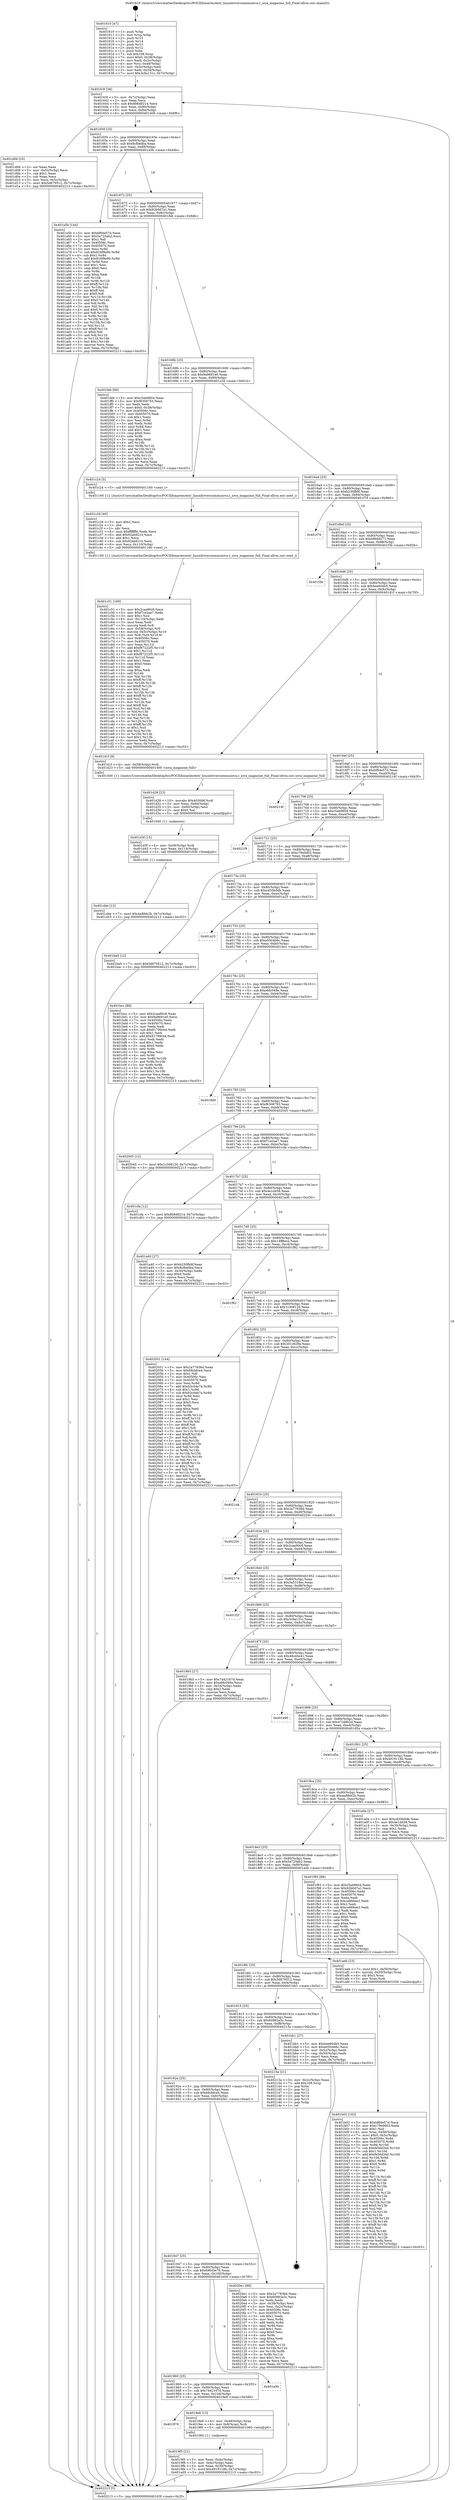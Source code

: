 digraph "0x401610" {
  label = "0x401610 (/mnt/c/Users/mathe/Desktop/tcc/POCII/binaries/extr_linuxdriversiommuiova.c_iova_magazine_full_Final-ollvm.out::main(0))"
  labelloc = "t"
  node[shape=record]

  Entry [label="",width=0.3,height=0.3,shape=circle,fillcolor=black,style=filled]
  "0x40163f" [label="{
     0x40163f [26]\l
     | [instrs]\l
     &nbsp;&nbsp;0x40163f \<+3\>: mov -0x7c(%rbp),%eax\l
     &nbsp;&nbsp;0x401642 \<+2\>: mov %eax,%ecx\l
     &nbsp;&nbsp;0x401644 \<+6\>: sub $0x8b6d8214,%ecx\l
     &nbsp;&nbsp;0x40164a \<+3\>: mov %eax,-0x80(%rbp)\l
     &nbsp;&nbsp;0x40164d \<+6\>: mov %ecx,-0x84(%rbp)\l
     &nbsp;&nbsp;0x401653 \<+6\>: je 0000000000401d06 \<main+0x6f6\>\l
  }"]
  "0x401d06" [label="{
     0x401d06 [25]\l
     | [instrs]\l
     &nbsp;&nbsp;0x401d06 \<+2\>: xor %eax,%eax\l
     &nbsp;&nbsp;0x401d08 \<+3\>: mov -0x5c(%rbp),%ecx\l
     &nbsp;&nbsp;0x401d0b \<+3\>: sub $0x1,%eax\l
     &nbsp;&nbsp;0x401d0e \<+2\>: sub %eax,%ecx\l
     &nbsp;&nbsp;0x401d10 \<+3\>: mov %ecx,-0x5c(%rbp)\l
     &nbsp;&nbsp;0x401d13 \<+7\>: movl $0x5d679512,-0x7c(%rbp)\l
     &nbsp;&nbsp;0x401d1a \<+5\>: jmp 0000000000402213 \<main+0xc03\>\l
  }"]
  "0x401659" [label="{
     0x401659 [25]\l
     | [instrs]\l
     &nbsp;&nbsp;0x401659 \<+5\>: jmp 000000000040165e \<main+0x4e\>\l
     &nbsp;&nbsp;0x40165e \<+3\>: mov -0x80(%rbp),%eax\l
     &nbsp;&nbsp;0x401661 \<+5\>: sub $0x8cfbedba,%eax\l
     &nbsp;&nbsp;0x401666 \<+6\>: mov %eax,-0x88(%rbp)\l
     &nbsp;&nbsp;0x40166c \<+6\>: je 0000000000401a5b \<main+0x44b\>\l
  }"]
  Exit [label="",width=0.3,height=0.3,shape=circle,fillcolor=black,style=filled,peripheries=2]
  "0x401a5b" [label="{
     0x401a5b [144]\l
     | [instrs]\l
     &nbsp;&nbsp;0x401a5b \<+5\>: mov $0xbf84e57d,%eax\l
     &nbsp;&nbsp;0x401a60 \<+5\>: mov $0x5a725ab2,%ecx\l
     &nbsp;&nbsp;0x401a65 \<+2\>: mov $0x1,%dl\l
     &nbsp;&nbsp;0x401a67 \<+7\>: mov 0x40506c,%esi\l
     &nbsp;&nbsp;0x401a6e \<+7\>: mov 0x405070,%edi\l
     &nbsp;&nbsp;0x401a75 \<+3\>: mov %esi,%r8d\l
     &nbsp;&nbsp;0x401a78 \<+7\>: sub $0x816f9e90,%r8d\l
     &nbsp;&nbsp;0x401a7f \<+4\>: sub $0x1,%r8d\l
     &nbsp;&nbsp;0x401a83 \<+7\>: add $0x816f9e90,%r8d\l
     &nbsp;&nbsp;0x401a8a \<+4\>: imul %r8d,%esi\l
     &nbsp;&nbsp;0x401a8e \<+3\>: and $0x1,%esi\l
     &nbsp;&nbsp;0x401a91 \<+3\>: cmp $0x0,%esi\l
     &nbsp;&nbsp;0x401a94 \<+4\>: sete %r9b\l
     &nbsp;&nbsp;0x401a98 \<+3\>: cmp $0xa,%edi\l
     &nbsp;&nbsp;0x401a9b \<+4\>: setl %r10b\l
     &nbsp;&nbsp;0x401a9f \<+3\>: mov %r9b,%r11b\l
     &nbsp;&nbsp;0x401aa2 \<+4\>: xor $0xff,%r11b\l
     &nbsp;&nbsp;0x401aa6 \<+3\>: mov %r10b,%bl\l
     &nbsp;&nbsp;0x401aa9 \<+3\>: xor $0xff,%bl\l
     &nbsp;&nbsp;0x401aac \<+3\>: xor $0x0,%dl\l
     &nbsp;&nbsp;0x401aaf \<+3\>: mov %r11b,%r14b\l
     &nbsp;&nbsp;0x401ab2 \<+4\>: and $0x0,%r14b\l
     &nbsp;&nbsp;0x401ab6 \<+3\>: and %dl,%r9b\l
     &nbsp;&nbsp;0x401ab9 \<+3\>: mov %bl,%r15b\l
     &nbsp;&nbsp;0x401abc \<+4\>: and $0x0,%r15b\l
     &nbsp;&nbsp;0x401ac0 \<+3\>: and %dl,%r10b\l
     &nbsp;&nbsp;0x401ac3 \<+3\>: or %r9b,%r14b\l
     &nbsp;&nbsp;0x401ac6 \<+3\>: or %r10b,%r15b\l
     &nbsp;&nbsp;0x401ac9 \<+3\>: xor %r15b,%r14b\l
     &nbsp;&nbsp;0x401acc \<+3\>: or %bl,%r11b\l
     &nbsp;&nbsp;0x401acf \<+4\>: xor $0xff,%r11b\l
     &nbsp;&nbsp;0x401ad3 \<+3\>: or $0x0,%dl\l
     &nbsp;&nbsp;0x401ad6 \<+3\>: and %dl,%r11b\l
     &nbsp;&nbsp;0x401ad9 \<+3\>: or %r11b,%r14b\l
     &nbsp;&nbsp;0x401adc \<+4\>: test $0x1,%r14b\l
     &nbsp;&nbsp;0x401ae0 \<+3\>: cmovne %ecx,%eax\l
     &nbsp;&nbsp;0x401ae3 \<+3\>: mov %eax,-0x7c(%rbp)\l
     &nbsp;&nbsp;0x401ae6 \<+5\>: jmp 0000000000402213 \<main+0xc03\>\l
  }"]
  "0x401672" [label="{
     0x401672 [25]\l
     | [instrs]\l
     &nbsp;&nbsp;0x401672 \<+5\>: jmp 0000000000401677 \<main+0x67\>\l
     &nbsp;&nbsp;0x401677 \<+3\>: mov -0x80(%rbp),%eax\l
     &nbsp;&nbsp;0x40167a \<+5\>: sub $0x92b0d7a1,%eax\l
     &nbsp;&nbsp;0x40167f \<+6\>: mov %eax,-0x8c(%rbp)\l
     &nbsp;&nbsp;0x401685 \<+6\>: je 0000000000401feb \<main+0x9db\>\l
  }"]
  "0x401d4e" [label="{
     0x401d4e [12]\l
     | [instrs]\l
     &nbsp;&nbsp;0x401d4e \<+7\>: movl $0x4a8feb2b,-0x7c(%rbp)\l
     &nbsp;&nbsp;0x401d55 \<+5\>: jmp 0000000000402213 \<main+0xc03\>\l
  }"]
  "0x401feb" [label="{
     0x401feb [90]\l
     | [instrs]\l
     &nbsp;&nbsp;0x401feb \<+5\>: mov $0xc5ab9604,%eax\l
     &nbsp;&nbsp;0x401ff0 \<+5\>: mov $0xf6306755,%ecx\l
     &nbsp;&nbsp;0x401ff5 \<+2\>: xor %edx,%edx\l
     &nbsp;&nbsp;0x401ff7 \<+7\>: movl $0x0,-0x38(%rbp)\l
     &nbsp;&nbsp;0x401ffe \<+7\>: mov 0x40506c,%esi\l
     &nbsp;&nbsp;0x402005 \<+7\>: mov 0x405070,%edi\l
     &nbsp;&nbsp;0x40200c \<+3\>: sub $0x1,%edx\l
     &nbsp;&nbsp;0x40200f \<+3\>: mov %esi,%r8d\l
     &nbsp;&nbsp;0x402012 \<+3\>: add %edx,%r8d\l
     &nbsp;&nbsp;0x402015 \<+4\>: imul %r8d,%esi\l
     &nbsp;&nbsp;0x402019 \<+3\>: and $0x1,%esi\l
     &nbsp;&nbsp;0x40201c \<+3\>: cmp $0x0,%esi\l
     &nbsp;&nbsp;0x40201f \<+4\>: sete %r9b\l
     &nbsp;&nbsp;0x402023 \<+3\>: cmp $0xa,%edi\l
     &nbsp;&nbsp;0x402026 \<+4\>: setl %r10b\l
     &nbsp;&nbsp;0x40202a \<+3\>: mov %r9b,%r11b\l
     &nbsp;&nbsp;0x40202d \<+3\>: and %r10b,%r11b\l
     &nbsp;&nbsp;0x402030 \<+3\>: xor %r10b,%r9b\l
     &nbsp;&nbsp;0x402033 \<+3\>: or %r9b,%r11b\l
     &nbsp;&nbsp;0x402036 \<+4\>: test $0x1,%r11b\l
     &nbsp;&nbsp;0x40203a \<+3\>: cmovne %ecx,%eax\l
     &nbsp;&nbsp;0x40203d \<+3\>: mov %eax,-0x7c(%rbp)\l
     &nbsp;&nbsp;0x402040 \<+5\>: jmp 0000000000402213 \<main+0xc03\>\l
  }"]
  "0x40168b" [label="{
     0x40168b [25]\l
     | [instrs]\l
     &nbsp;&nbsp;0x40168b \<+5\>: jmp 0000000000401690 \<main+0x80\>\l
     &nbsp;&nbsp;0x401690 \<+3\>: mov -0x80(%rbp),%eax\l
     &nbsp;&nbsp;0x401693 \<+5\>: sub $0x9a9691e0,%eax\l
     &nbsp;&nbsp;0x401698 \<+6\>: mov %eax,-0x90(%rbp)\l
     &nbsp;&nbsp;0x40169e \<+6\>: je 0000000000401c24 \<main+0x614\>\l
  }"]
  "0x401d3f" [label="{
     0x401d3f [15]\l
     | [instrs]\l
     &nbsp;&nbsp;0x401d3f \<+4\>: mov -0x58(%rbp),%rdi\l
     &nbsp;&nbsp;0x401d43 \<+6\>: mov %eax,-0x114(%rbp)\l
     &nbsp;&nbsp;0x401d49 \<+5\>: call 0000000000401030 \<free@plt\>\l
     | [calls]\l
     &nbsp;&nbsp;0x401030 \{1\} (unknown)\l
  }"]
  "0x401c24" [label="{
     0x401c24 [5]\l
     | [instrs]\l
     &nbsp;&nbsp;0x401c24 \<+5\>: call 0000000000401160 \<next_i\>\l
     | [calls]\l
     &nbsp;&nbsp;0x401160 \{1\} (/mnt/c/Users/mathe/Desktop/tcc/POCII/binaries/extr_linuxdriversiommuiova.c_iova_magazine_full_Final-ollvm.out::next_i)\l
  }"]
  "0x4016a4" [label="{
     0x4016a4 [25]\l
     | [instrs]\l
     &nbsp;&nbsp;0x4016a4 \<+5\>: jmp 00000000004016a9 \<main+0x99\>\l
     &nbsp;&nbsp;0x4016a9 \<+3\>: mov -0x80(%rbp),%eax\l
     &nbsp;&nbsp;0x4016ac \<+5\>: sub $0xb230fb9f,%eax\l
     &nbsp;&nbsp;0x4016b1 \<+6\>: mov %eax,-0x94(%rbp)\l
     &nbsp;&nbsp;0x4016b7 \<+6\>: je 0000000000401f76 \<main+0x966\>\l
  }"]
  "0x401d28" [label="{
     0x401d28 [23]\l
     | [instrs]\l
     &nbsp;&nbsp;0x401d28 \<+10\>: movabs $0x4030d6,%rdi\l
     &nbsp;&nbsp;0x401d32 \<+3\>: mov %eax,-0x60(%rbp)\l
     &nbsp;&nbsp;0x401d35 \<+3\>: mov -0x60(%rbp),%esi\l
     &nbsp;&nbsp;0x401d38 \<+2\>: mov $0x0,%al\l
     &nbsp;&nbsp;0x401d3a \<+5\>: call 0000000000401040 \<printf@plt\>\l
     | [calls]\l
     &nbsp;&nbsp;0x401040 \{1\} (unknown)\l
  }"]
  "0x401f76" [label="{
     0x401f76\l
  }", style=dashed]
  "0x4016bd" [label="{
     0x4016bd [25]\l
     | [instrs]\l
     &nbsp;&nbsp;0x4016bd \<+5\>: jmp 00000000004016c2 \<main+0xb2\>\l
     &nbsp;&nbsp;0x4016c2 \<+3\>: mov -0x80(%rbp),%eax\l
     &nbsp;&nbsp;0x4016c5 \<+5\>: sub $0xb8669271,%eax\l
     &nbsp;&nbsp;0x4016ca \<+6\>: mov %eax,-0x98(%rbp)\l
     &nbsp;&nbsp;0x4016d0 \<+6\>: je 0000000000401f3b \<main+0x92b\>\l
  }"]
  "0x401c51" [label="{
     0x401c51 [169]\l
     | [instrs]\l
     &nbsp;&nbsp;0x401c51 \<+5\>: mov $0x2caa90c8,%ecx\l
     &nbsp;&nbsp;0x401c56 \<+5\>: mov $0xf7ce2ae7,%edx\l
     &nbsp;&nbsp;0x401c5b \<+3\>: mov $0x1,%sil\l
     &nbsp;&nbsp;0x401c5e \<+6\>: mov -0x110(%rbp),%edi\l
     &nbsp;&nbsp;0x401c64 \<+3\>: imul %eax,%edi\l
     &nbsp;&nbsp;0x401c67 \<+3\>: movslq %edi,%r8\l
     &nbsp;&nbsp;0x401c6a \<+4\>: mov -0x58(%rbp),%r9\l
     &nbsp;&nbsp;0x401c6e \<+4\>: movslq -0x5c(%rbp),%r10\l
     &nbsp;&nbsp;0x401c72 \<+4\>: mov %r8,(%r9,%r10,8)\l
     &nbsp;&nbsp;0x401c76 \<+7\>: mov 0x40506c,%eax\l
     &nbsp;&nbsp;0x401c7d \<+7\>: mov 0x405070,%edi\l
     &nbsp;&nbsp;0x401c84 \<+3\>: mov %eax,%r11d\l
     &nbsp;&nbsp;0x401c87 \<+7\>: add $0xf87222f5,%r11d\l
     &nbsp;&nbsp;0x401c8e \<+4\>: sub $0x1,%r11d\l
     &nbsp;&nbsp;0x401c92 \<+7\>: sub $0xf87222f5,%r11d\l
     &nbsp;&nbsp;0x401c99 \<+4\>: imul %r11d,%eax\l
     &nbsp;&nbsp;0x401c9d \<+3\>: and $0x1,%eax\l
     &nbsp;&nbsp;0x401ca0 \<+3\>: cmp $0x0,%eax\l
     &nbsp;&nbsp;0x401ca3 \<+3\>: sete %bl\l
     &nbsp;&nbsp;0x401ca6 \<+3\>: cmp $0xa,%edi\l
     &nbsp;&nbsp;0x401ca9 \<+4\>: setl %r14b\l
     &nbsp;&nbsp;0x401cad \<+3\>: mov %bl,%r15b\l
     &nbsp;&nbsp;0x401cb0 \<+4\>: xor $0xff,%r15b\l
     &nbsp;&nbsp;0x401cb4 \<+3\>: mov %r14b,%r12b\l
     &nbsp;&nbsp;0x401cb7 \<+4\>: xor $0xff,%r12b\l
     &nbsp;&nbsp;0x401cbb \<+4\>: xor $0x1,%sil\l
     &nbsp;&nbsp;0x401cbf \<+3\>: mov %r15b,%r13b\l
     &nbsp;&nbsp;0x401cc2 \<+4\>: and $0xff,%r13b\l
     &nbsp;&nbsp;0x401cc6 \<+3\>: and %sil,%bl\l
     &nbsp;&nbsp;0x401cc9 \<+3\>: mov %r12b,%al\l
     &nbsp;&nbsp;0x401ccc \<+2\>: and $0xff,%al\l
     &nbsp;&nbsp;0x401cce \<+3\>: and %sil,%r14b\l
     &nbsp;&nbsp;0x401cd1 \<+3\>: or %bl,%r13b\l
     &nbsp;&nbsp;0x401cd4 \<+3\>: or %r14b,%al\l
     &nbsp;&nbsp;0x401cd7 \<+3\>: xor %al,%r13b\l
     &nbsp;&nbsp;0x401cda \<+3\>: or %r12b,%r15b\l
     &nbsp;&nbsp;0x401cdd \<+4\>: xor $0xff,%r15b\l
     &nbsp;&nbsp;0x401ce1 \<+4\>: or $0x1,%sil\l
     &nbsp;&nbsp;0x401ce5 \<+3\>: and %sil,%r15b\l
     &nbsp;&nbsp;0x401ce8 \<+3\>: or %r15b,%r13b\l
     &nbsp;&nbsp;0x401ceb \<+4\>: test $0x1,%r13b\l
     &nbsp;&nbsp;0x401cef \<+3\>: cmovne %edx,%ecx\l
     &nbsp;&nbsp;0x401cf2 \<+3\>: mov %ecx,-0x7c(%rbp)\l
     &nbsp;&nbsp;0x401cf5 \<+5\>: jmp 0000000000402213 \<main+0xc03\>\l
  }"]
  "0x401f3b" [label="{
     0x401f3b\l
  }", style=dashed]
  "0x4016d6" [label="{
     0x4016d6 [25]\l
     | [instrs]\l
     &nbsp;&nbsp;0x4016d6 \<+5\>: jmp 00000000004016db \<main+0xcb\>\l
     &nbsp;&nbsp;0x4016db \<+3\>: mov -0x80(%rbp),%eax\l
     &nbsp;&nbsp;0x4016de \<+5\>: sub $0xbee604b5,%eax\l
     &nbsp;&nbsp;0x4016e3 \<+6\>: mov %eax,-0x9c(%rbp)\l
     &nbsp;&nbsp;0x4016e9 \<+6\>: je 0000000000401d1f \<main+0x70f\>\l
  }"]
  "0x401c29" [label="{
     0x401c29 [40]\l
     | [instrs]\l
     &nbsp;&nbsp;0x401c29 \<+5\>: mov $0x2,%ecx\l
     &nbsp;&nbsp;0x401c2e \<+1\>: cltd\l
     &nbsp;&nbsp;0x401c2f \<+2\>: idiv %ecx\l
     &nbsp;&nbsp;0x401c31 \<+6\>: imul $0xfffffffe,%edx,%ecx\l
     &nbsp;&nbsp;0x401c37 \<+6\>: add $0x92ab9210,%ecx\l
     &nbsp;&nbsp;0x401c3d \<+3\>: add $0x1,%ecx\l
     &nbsp;&nbsp;0x401c40 \<+6\>: sub $0x92ab9210,%ecx\l
     &nbsp;&nbsp;0x401c46 \<+6\>: mov %ecx,-0x110(%rbp)\l
     &nbsp;&nbsp;0x401c4c \<+5\>: call 0000000000401160 \<next_i\>\l
     | [calls]\l
     &nbsp;&nbsp;0x401160 \{1\} (/mnt/c/Users/mathe/Desktop/tcc/POCII/binaries/extr_linuxdriversiommuiova.c_iova_magazine_full_Final-ollvm.out::next_i)\l
  }"]
  "0x401d1f" [label="{
     0x401d1f [9]\l
     | [instrs]\l
     &nbsp;&nbsp;0x401d1f \<+4\>: mov -0x58(%rbp),%rdi\l
     &nbsp;&nbsp;0x401d23 \<+5\>: call 0000000000401400 \<iova_magazine_full\>\l
     | [calls]\l
     &nbsp;&nbsp;0x401400 \{1\} (/mnt/c/Users/mathe/Desktop/tcc/POCII/binaries/extr_linuxdriversiommuiova.c_iova_magazine_full_Final-ollvm.out::iova_magazine_full)\l
  }"]
  "0x4016ef" [label="{
     0x4016ef [25]\l
     | [instrs]\l
     &nbsp;&nbsp;0x4016ef \<+5\>: jmp 00000000004016f4 \<main+0xe4\>\l
     &nbsp;&nbsp;0x4016f4 \<+3\>: mov -0x80(%rbp),%eax\l
     &nbsp;&nbsp;0x4016f7 \<+5\>: sub $0xbf84e57d,%eax\l
     &nbsp;&nbsp;0x4016fc \<+6\>: mov %eax,-0xa0(%rbp)\l
     &nbsp;&nbsp;0x401702 \<+6\>: je 000000000040214f \<main+0xb3f\>\l
  }"]
  "0x401b02" [label="{
     0x401b02 [163]\l
     | [instrs]\l
     &nbsp;&nbsp;0x401b02 \<+5\>: mov $0xbf84e57d,%ecx\l
     &nbsp;&nbsp;0x401b07 \<+5\>: mov $0xc79e0d02,%edx\l
     &nbsp;&nbsp;0x401b0c \<+3\>: mov $0x1,%sil\l
     &nbsp;&nbsp;0x401b0f \<+4\>: mov %rax,-0x58(%rbp)\l
     &nbsp;&nbsp;0x401b13 \<+7\>: movl $0x0,-0x5c(%rbp)\l
     &nbsp;&nbsp;0x401b1a \<+8\>: mov 0x40506c,%r8d\l
     &nbsp;&nbsp;0x401b22 \<+8\>: mov 0x405070,%r9d\l
     &nbsp;&nbsp;0x401b2a \<+3\>: mov %r8d,%r10d\l
     &nbsp;&nbsp;0x401b2d \<+7\>: sub $0xfe56d340,%r10d\l
     &nbsp;&nbsp;0x401b34 \<+4\>: sub $0x1,%r10d\l
     &nbsp;&nbsp;0x401b38 \<+7\>: add $0xfe56d340,%r10d\l
     &nbsp;&nbsp;0x401b3f \<+4\>: imul %r10d,%r8d\l
     &nbsp;&nbsp;0x401b43 \<+4\>: and $0x1,%r8d\l
     &nbsp;&nbsp;0x401b47 \<+4\>: cmp $0x0,%r8d\l
     &nbsp;&nbsp;0x401b4b \<+4\>: sete %r11b\l
     &nbsp;&nbsp;0x401b4f \<+4\>: cmp $0xa,%r9d\l
     &nbsp;&nbsp;0x401b53 \<+3\>: setl %bl\l
     &nbsp;&nbsp;0x401b56 \<+3\>: mov %r11b,%r14b\l
     &nbsp;&nbsp;0x401b59 \<+4\>: xor $0xff,%r14b\l
     &nbsp;&nbsp;0x401b5d \<+3\>: mov %bl,%r15b\l
     &nbsp;&nbsp;0x401b60 \<+4\>: xor $0xff,%r15b\l
     &nbsp;&nbsp;0x401b64 \<+4\>: xor $0x0,%sil\l
     &nbsp;&nbsp;0x401b68 \<+3\>: mov %r14b,%r12b\l
     &nbsp;&nbsp;0x401b6b \<+4\>: and $0x0,%r12b\l
     &nbsp;&nbsp;0x401b6f \<+3\>: and %sil,%r11b\l
     &nbsp;&nbsp;0x401b72 \<+3\>: mov %r15b,%r13b\l
     &nbsp;&nbsp;0x401b75 \<+4\>: and $0x0,%r13b\l
     &nbsp;&nbsp;0x401b79 \<+3\>: and %sil,%bl\l
     &nbsp;&nbsp;0x401b7c \<+3\>: or %r11b,%r12b\l
     &nbsp;&nbsp;0x401b7f \<+3\>: or %bl,%r13b\l
     &nbsp;&nbsp;0x401b82 \<+3\>: xor %r13b,%r12b\l
     &nbsp;&nbsp;0x401b85 \<+3\>: or %r15b,%r14b\l
     &nbsp;&nbsp;0x401b88 \<+4\>: xor $0xff,%r14b\l
     &nbsp;&nbsp;0x401b8c \<+4\>: or $0x0,%sil\l
     &nbsp;&nbsp;0x401b90 \<+3\>: and %sil,%r14b\l
     &nbsp;&nbsp;0x401b93 \<+3\>: or %r14b,%r12b\l
     &nbsp;&nbsp;0x401b96 \<+4\>: test $0x1,%r12b\l
     &nbsp;&nbsp;0x401b9a \<+3\>: cmovne %edx,%ecx\l
     &nbsp;&nbsp;0x401b9d \<+3\>: mov %ecx,-0x7c(%rbp)\l
     &nbsp;&nbsp;0x401ba0 \<+5\>: jmp 0000000000402213 \<main+0xc03\>\l
  }"]
  "0x40214f" [label="{
     0x40214f\l
  }", style=dashed]
  "0x401708" [label="{
     0x401708 [25]\l
     | [instrs]\l
     &nbsp;&nbsp;0x401708 \<+5\>: jmp 000000000040170d \<main+0xfd\>\l
     &nbsp;&nbsp;0x40170d \<+3\>: mov -0x80(%rbp),%eax\l
     &nbsp;&nbsp;0x401710 \<+5\>: sub $0xc5ab9604,%eax\l
     &nbsp;&nbsp;0x401715 \<+6\>: mov %eax,-0xa4(%rbp)\l
     &nbsp;&nbsp;0x40171b \<+6\>: je 00000000004021f9 \<main+0xbe9\>\l
  }"]
  "0x4019f5" [label="{
     0x4019f5 [21]\l
     | [instrs]\l
     &nbsp;&nbsp;0x4019f5 \<+3\>: mov %eax,-0x4c(%rbp)\l
     &nbsp;&nbsp;0x4019f8 \<+3\>: mov -0x4c(%rbp),%eax\l
     &nbsp;&nbsp;0x4019fb \<+3\>: mov %eax,-0x30(%rbp)\l
     &nbsp;&nbsp;0x4019fe \<+7\>: movl $0x4919118b,-0x7c(%rbp)\l
     &nbsp;&nbsp;0x401a05 \<+5\>: jmp 0000000000402213 \<main+0xc03\>\l
  }"]
  "0x4021f9" [label="{
     0x4021f9\l
  }", style=dashed]
  "0x401721" [label="{
     0x401721 [25]\l
     | [instrs]\l
     &nbsp;&nbsp;0x401721 \<+5\>: jmp 0000000000401726 \<main+0x116\>\l
     &nbsp;&nbsp;0x401726 \<+3\>: mov -0x80(%rbp),%eax\l
     &nbsp;&nbsp;0x401729 \<+5\>: sub $0xc79e0d02,%eax\l
     &nbsp;&nbsp;0x40172e \<+6\>: mov %eax,-0xa8(%rbp)\l
     &nbsp;&nbsp;0x401734 \<+6\>: je 0000000000401ba5 \<main+0x595\>\l
  }"]
  "0x401979" [label="{
     0x401979\l
  }", style=dashed]
  "0x401ba5" [label="{
     0x401ba5 [12]\l
     | [instrs]\l
     &nbsp;&nbsp;0x401ba5 \<+7\>: movl $0x5d679512,-0x7c(%rbp)\l
     &nbsp;&nbsp;0x401bac \<+5\>: jmp 0000000000402213 \<main+0xc03\>\l
  }"]
  "0x40173a" [label="{
     0x40173a [25]\l
     | [instrs]\l
     &nbsp;&nbsp;0x40173a \<+5\>: jmp 000000000040173f \<main+0x12f\>\l
     &nbsp;&nbsp;0x40173f \<+3\>: mov -0x80(%rbp),%eax\l
     &nbsp;&nbsp;0x401742 \<+5\>: sub $0xcd35b0db,%eax\l
     &nbsp;&nbsp;0x401747 \<+6\>: mov %eax,-0xac(%rbp)\l
     &nbsp;&nbsp;0x40174d \<+6\>: je 0000000000401a25 \<main+0x415\>\l
  }"]
  "0x4019e8" [label="{
     0x4019e8 [13]\l
     | [instrs]\l
     &nbsp;&nbsp;0x4019e8 \<+4\>: mov -0x48(%rbp),%rax\l
     &nbsp;&nbsp;0x4019ec \<+4\>: mov 0x8(%rax),%rdi\l
     &nbsp;&nbsp;0x4019f0 \<+5\>: call 0000000000401060 \<atoi@plt\>\l
     | [calls]\l
     &nbsp;&nbsp;0x401060 \{1\} (unknown)\l
  }"]
  "0x401a25" [label="{
     0x401a25\l
  }", style=dashed]
  "0x401753" [label="{
     0x401753 [25]\l
     | [instrs]\l
     &nbsp;&nbsp;0x401753 \<+5\>: jmp 0000000000401758 \<main+0x148\>\l
     &nbsp;&nbsp;0x401758 \<+3\>: mov -0x80(%rbp),%eax\l
     &nbsp;&nbsp;0x40175b \<+5\>: sub $0xe0504b6c,%eax\l
     &nbsp;&nbsp;0x401760 \<+6\>: mov %eax,-0xb0(%rbp)\l
     &nbsp;&nbsp;0x401766 \<+6\>: je 0000000000401bcc \<main+0x5bc\>\l
  }"]
  "0x401960" [label="{
     0x401960 [25]\l
     | [instrs]\l
     &nbsp;&nbsp;0x401960 \<+5\>: jmp 0000000000401965 \<main+0x355\>\l
     &nbsp;&nbsp;0x401965 \<+3\>: mov -0x80(%rbp),%eax\l
     &nbsp;&nbsp;0x401968 \<+5\>: sub $0x7442167d,%eax\l
     &nbsp;&nbsp;0x40196d \<+6\>: mov %eax,-0x104(%rbp)\l
     &nbsp;&nbsp;0x401973 \<+6\>: je 00000000004019e8 \<main+0x3d8\>\l
  }"]
  "0x401bcc" [label="{
     0x401bcc [88]\l
     | [instrs]\l
     &nbsp;&nbsp;0x401bcc \<+5\>: mov $0x2caa90c8,%eax\l
     &nbsp;&nbsp;0x401bd1 \<+5\>: mov $0x9a9691e0,%ecx\l
     &nbsp;&nbsp;0x401bd6 \<+7\>: mov 0x40506c,%edx\l
     &nbsp;&nbsp;0x401bdd \<+7\>: mov 0x405070,%esi\l
     &nbsp;&nbsp;0x401be4 \<+2\>: mov %edx,%edi\l
     &nbsp;&nbsp;0x401be6 \<+6\>: sub $0x81799cb4,%edi\l
     &nbsp;&nbsp;0x401bec \<+3\>: sub $0x1,%edi\l
     &nbsp;&nbsp;0x401bef \<+6\>: add $0x81799cb4,%edi\l
     &nbsp;&nbsp;0x401bf5 \<+3\>: imul %edi,%edx\l
     &nbsp;&nbsp;0x401bf8 \<+3\>: and $0x1,%edx\l
     &nbsp;&nbsp;0x401bfb \<+3\>: cmp $0x0,%edx\l
     &nbsp;&nbsp;0x401bfe \<+4\>: sete %r8b\l
     &nbsp;&nbsp;0x401c02 \<+3\>: cmp $0xa,%esi\l
     &nbsp;&nbsp;0x401c05 \<+4\>: setl %r9b\l
     &nbsp;&nbsp;0x401c09 \<+3\>: mov %r8b,%r10b\l
     &nbsp;&nbsp;0x401c0c \<+3\>: and %r9b,%r10b\l
     &nbsp;&nbsp;0x401c0f \<+3\>: xor %r9b,%r8b\l
     &nbsp;&nbsp;0x401c12 \<+3\>: or %r8b,%r10b\l
     &nbsp;&nbsp;0x401c15 \<+4\>: test $0x1,%r10b\l
     &nbsp;&nbsp;0x401c19 \<+3\>: cmovne %ecx,%eax\l
     &nbsp;&nbsp;0x401c1c \<+3\>: mov %eax,-0x7c(%rbp)\l
     &nbsp;&nbsp;0x401c1f \<+5\>: jmp 0000000000402213 \<main+0xc03\>\l
  }"]
  "0x40176c" [label="{
     0x40176c [25]\l
     | [instrs]\l
     &nbsp;&nbsp;0x40176c \<+5\>: jmp 0000000000401771 \<main+0x161\>\l
     &nbsp;&nbsp;0x401771 \<+3\>: mov -0x80(%rbp),%eax\l
     &nbsp;&nbsp;0x401774 \<+5\>: sub $0xebfc048e,%eax\l
     &nbsp;&nbsp;0x401779 \<+6\>: mov %eax,-0xb4(%rbp)\l
     &nbsp;&nbsp;0x40177f \<+6\>: je 00000000004019d0 \<main+0x3c0\>\l
  }"]
  "0x401e00" [label="{
     0x401e00\l
  }", style=dashed]
  "0x4019d0" [label="{
     0x4019d0\l
  }", style=dashed]
  "0x401785" [label="{
     0x401785 [25]\l
     | [instrs]\l
     &nbsp;&nbsp;0x401785 \<+5\>: jmp 000000000040178a \<main+0x17a\>\l
     &nbsp;&nbsp;0x40178a \<+3\>: mov -0x80(%rbp),%eax\l
     &nbsp;&nbsp;0x40178d \<+5\>: sub $0xf6306755,%eax\l
     &nbsp;&nbsp;0x401792 \<+6\>: mov %eax,-0xb8(%rbp)\l
     &nbsp;&nbsp;0x401798 \<+6\>: je 0000000000402045 \<main+0xa35\>\l
  }"]
  "0x401947" [label="{
     0x401947 [25]\l
     | [instrs]\l
     &nbsp;&nbsp;0x401947 \<+5\>: jmp 000000000040194c \<main+0x33c\>\l
     &nbsp;&nbsp;0x40194c \<+3\>: mov -0x80(%rbp),%eax\l
     &nbsp;&nbsp;0x40194f \<+5\>: sub $0x69645e79,%eax\l
     &nbsp;&nbsp;0x401954 \<+6\>: mov %eax,-0x100(%rbp)\l
     &nbsp;&nbsp;0x40195a \<+6\>: je 0000000000401e00 \<main+0x7f0\>\l
  }"]
  "0x402045" [label="{
     0x402045 [12]\l
     | [instrs]\l
     &nbsp;&nbsp;0x402045 \<+7\>: movl $0x1c308120,-0x7c(%rbp)\l
     &nbsp;&nbsp;0x40204c \<+5\>: jmp 0000000000402213 \<main+0xc03\>\l
  }"]
  "0x40179e" [label="{
     0x40179e [25]\l
     | [instrs]\l
     &nbsp;&nbsp;0x40179e \<+5\>: jmp 00000000004017a3 \<main+0x193\>\l
     &nbsp;&nbsp;0x4017a3 \<+3\>: mov -0x80(%rbp),%eax\l
     &nbsp;&nbsp;0x4017a6 \<+5\>: sub $0xf7ce2ae7,%eax\l
     &nbsp;&nbsp;0x4017ab \<+6\>: mov %eax,-0xbc(%rbp)\l
     &nbsp;&nbsp;0x4017b1 \<+6\>: je 0000000000401cfa \<main+0x6ea\>\l
  }"]
  "0x4020e1" [label="{
     0x4020e1 [89]\l
     | [instrs]\l
     &nbsp;&nbsp;0x4020e1 \<+5\>: mov $0x2a77836d,%eax\l
     &nbsp;&nbsp;0x4020e6 \<+5\>: mov $0x60983a3c,%ecx\l
     &nbsp;&nbsp;0x4020eb \<+2\>: xor %edx,%edx\l
     &nbsp;&nbsp;0x4020ed \<+3\>: mov -0x38(%rbp),%esi\l
     &nbsp;&nbsp;0x4020f0 \<+3\>: mov %esi,-0x2c(%rbp)\l
     &nbsp;&nbsp;0x4020f3 \<+7\>: mov 0x40506c,%esi\l
     &nbsp;&nbsp;0x4020fa \<+7\>: mov 0x405070,%edi\l
     &nbsp;&nbsp;0x402101 \<+3\>: sub $0x1,%edx\l
     &nbsp;&nbsp;0x402104 \<+3\>: mov %esi,%r8d\l
     &nbsp;&nbsp;0x402107 \<+3\>: add %edx,%r8d\l
     &nbsp;&nbsp;0x40210a \<+4\>: imul %r8d,%esi\l
     &nbsp;&nbsp;0x40210e \<+3\>: and $0x1,%esi\l
     &nbsp;&nbsp;0x402111 \<+3\>: cmp $0x0,%esi\l
     &nbsp;&nbsp;0x402114 \<+4\>: sete %r9b\l
     &nbsp;&nbsp;0x402118 \<+3\>: cmp $0xa,%edi\l
     &nbsp;&nbsp;0x40211b \<+4\>: setl %r10b\l
     &nbsp;&nbsp;0x40211f \<+3\>: mov %r9b,%r11b\l
     &nbsp;&nbsp;0x402122 \<+3\>: and %r10b,%r11b\l
     &nbsp;&nbsp;0x402125 \<+3\>: xor %r10b,%r9b\l
     &nbsp;&nbsp;0x402128 \<+3\>: or %r9b,%r11b\l
     &nbsp;&nbsp;0x40212b \<+4\>: test $0x1,%r11b\l
     &nbsp;&nbsp;0x40212f \<+3\>: cmovne %ecx,%eax\l
     &nbsp;&nbsp;0x402132 \<+3\>: mov %eax,-0x7c(%rbp)\l
     &nbsp;&nbsp;0x402135 \<+5\>: jmp 0000000000402213 \<main+0xc03\>\l
  }"]
  "0x401cfa" [label="{
     0x401cfa [12]\l
     | [instrs]\l
     &nbsp;&nbsp;0x401cfa \<+7\>: movl $0x8b6d8214,-0x7c(%rbp)\l
     &nbsp;&nbsp;0x401d01 \<+5\>: jmp 0000000000402213 \<main+0xc03\>\l
  }"]
  "0x4017b7" [label="{
     0x4017b7 [25]\l
     | [instrs]\l
     &nbsp;&nbsp;0x4017b7 \<+5\>: jmp 00000000004017bc \<main+0x1ac\>\l
     &nbsp;&nbsp;0x4017bc \<+3\>: mov -0x80(%rbp),%eax\l
     &nbsp;&nbsp;0x4017bf \<+5\>: sub $0x4e1dd38,%eax\l
     &nbsp;&nbsp;0x4017c4 \<+6\>: mov %eax,-0xc0(%rbp)\l
     &nbsp;&nbsp;0x4017ca \<+6\>: je 0000000000401a40 \<main+0x430\>\l
  }"]
  "0x40192e" [label="{
     0x40192e [25]\l
     | [instrs]\l
     &nbsp;&nbsp;0x40192e \<+5\>: jmp 0000000000401933 \<main+0x323\>\l
     &nbsp;&nbsp;0x401933 \<+3\>: mov -0x80(%rbp),%eax\l
     &nbsp;&nbsp;0x401936 \<+5\>: sub $0x68cbfce4,%eax\l
     &nbsp;&nbsp;0x40193b \<+6\>: mov %eax,-0xfc(%rbp)\l
     &nbsp;&nbsp;0x401941 \<+6\>: je 00000000004020e1 \<main+0xad1\>\l
  }"]
  "0x401a40" [label="{
     0x401a40 [27]\l
     | [instrs]\l
     &nbsp;&nbsp;0x401a40 \<+5\>: mov $0xb230fb9f,%eax\l
     &nbsp;&nbsp;0x401a45 \<+5\>: mov $0x8cfbedba,%ecx\l
     &nbsp;&nbsp;0x401a4a \<+3\>: mov -0x30(%rbp),%edx\l
     &nbsp;&nbsp;0x401a4d \<+3\>: cmp $0x0,%edx\l
     &nbsp;&nbsp;0x401a50 \<+3\>: cmove %ecx,%eax\l
     &nbsp;&nbsp;0x401a53 \<+3\>: mov %eax,-0x7c(%rbp)\l
     &nbsp;&nbsp;0x401a56 \<+5\>: jmp 0000000000402213 \<main+0xc03\>\l
  }"]
  "0x4017d0" [label="{
     0x4017d0 [25]\l
     | [instrs]\l
     &nbsp;&nbsp;0x4017d0 \<+5\>: jmp 00000000004017d5 \<main+0x1c5\>\l
     &nbsp;&nbsp;0x4017d5 \<+3\>: mov -0x80(%rbp),%eax\l
     &nbsp;&nbsp;0x4017d8 \<+5\>: sub $0x14ff8ece,%eax\l
     &nbsp;&nbsp;0x4017dd \<+6\>: mov %eax,-0xc4(%rbp)\l
     &nbsp;&nbsp;0x4017e3 \<+6\>: je 0000000000401f82 \<main+0x972\>\l
  }"]
  "0x40213a" [label="{
     0x40213a [21]\l
     | [instrs]\l
     &nbsp;&nbsp;0x40213a \<+3\>: mov -0x2c(%rbp),%eax\l
     &nbsp;&nbsp;0x40213d \<+7\>: add $0x108,%rsp\l
     &nbsp;&nbsp;0x402144 \<+1\>: pop %rbx\l
     &nbsp;&nbsp;0x402145 \<+2\>: pop %r12\l
     &nbsp;&nbsp;0x402147 \<+2\>: pop %r13\l
     &nbsp;&nbsp;0x402149 \<+2\>: pop %r14\l
     &nbsp;&nbsp;0x40214b \<+2\>: pop %r15\l
     &nbsp;&nbsp;0x40214d \<+1\>: pop %rbp\l
     &nbsp;&nbsp;0x40214e \<+1\>: ret\l
  }"]
  "0x401f82" [label="{
     0x401f82\l
  }", style=dashed]
  "0x4017e9" [label="{
     0x4017e9 [25]\l
     | [instrs]\l
     &nbsp;&nbsp;0x4017e9 \<+5\>: jmp 00000000004017ee \<main+0x1de\>\l
     &nbsp;&nbsp;0x4017ee \<+3\>: mov -0x80(%rbp),%eax\l
     &nbsp;&nbsp;0x4017f1 \<+5\>: sub $0x1c308120,%eax\l
     &nbsp;&nbsp;0x4017f6 \<+6\>: mov %eax,-0xc8(%rbp)\l
     &nbsp;&nbsp;0x4017fc \<+6\>: je 0000000000402051 \<main+0xa41\>\l
  }"]
  "0x401915" [label="{
     0x401915 [25]\l
     | [instrs]\l
     &nbsp;&nbsp;0x401915 \<+5\>: jmp 000000000040191a \<main+0x30a\>\l
     &nbsp;&nbsp;0x40191a \<+3\>: mov -0x80(%rbp),%eax\l
     &nbsp;&nbsp;0x40191d \<+5\>: sub $0x60983a3c,%eax\l
     &nbsp;&nbsp;0x401922 \<+6\>: mov %eax,-0xf8(%rbp)\l
     &nbsp;&nbsp;0x401928 \<+6\>: je 000000000040213a \<main+0xb2a\>\l
  }"]
  "0x402051" [label="{
     0x402051 [144]\l
     | [instrs]\l
     &nbsp;&nbsp;0x402051 \<+5\>: mov $0x2a77836d,%eax\l
     &nbsp;&nbsp;0x402056 \<+5\>: mov $0x68cbfce4,%ecx\l
     &nbsp;&nbsp;0x40205b \<+2\>: mov $0x1,%dl\l
     &nbsp;&nbsp;0x40205d \<+7\>: mov 0x40506c,%esi\l
     &nbsp;&nbsp;0x402064 \<+7\>: mov 0x405070,%edi\l
     &nbsp;&nbsp;0x40206b \<+3\>: mov %esi,%r8d\l
     &nbsp;&nbsp;0x40206e \<+7\>: add $0xb3c04e7a,%r8d\l
     &nbsp;&nbsp;0x402075 \<+4\>: sub $0x1,%r8d\l
     &nbsp;&nbsp;0x402079 \<+7\>: sub $0xb3c04e7a,%r8d\l
     &nbsp;&nbsp;0x402080 \<+4\>: imul %r8d,%esi\l
     &nbsp;&nbsp;0x402084 \<+3\>: and $0x1,%esi\l
     &nbsp;&nbsp;0x402087 \<+3\>: cmp $0x0,%esi\l
     &nbsp;&nbsp;0x40208a \<+4\>: sete %r9b\l
     &nbsp;&nbsp;0x40208e \<+3\>: cmp $0xa,%edi\l
     &nbsp;&nbsp;0x402091 \<+4\>: setl %r10b\l
     &nbsp;&nbsp;0x402095 \<+3\>: mov %r9b,%r11b\l
     &nbsp;&nbsp;0x402098 \<+4\>: xor $0xff,%r11b\l
     &nbsp;&nbsp;0x40209c \<+3\>: mov %r10b,%bl\l
     &nbsp;&nbsp;0x40209f \<+3\>: xor $0xff,%bl\l
     &nbsp;&nbsp;0x4020a2 \<+3\>: xor $0x1,%dl\l
     &nbsp;&nbsp;0x4020a5 \<+3\>: mov %r11b,%r14b\l
     &nbsp;&nbsp;0x4020a8 \<+4\>: and $0xff,%r14b\l
     &nbsp;&nbsp;0x4020ac \<+3\>: and %dl,%r9b\l
     &nbsp;&nbsp;0x4020af \<+3\>: mov %bl,%r15b\l
     &nbsp;&nbsp;0x4020b2 \<+4\>: and $0xff,%r15b\l
     &nbsp;&nbsp;0x4020b6 \<+3\>: and %dl,%r10b\l
     &nbsp;&nbsp;0x4020b9 \<+3\>: or %r9b,%r14b\l
     &nbsp;&nbsp;0x4020bc \<+3\>: or %r10b,%r15b\l
     &nbsp;&nbsp;0x4020bf \<+3\>: xor %r15b,%r14b\l
     &nbsp;&nbsp;0x4020c2 \<+3\>: or %bl,%r11b\l
     &nbsp;&nbsp;0x4020c5 \<+4\>: xor $0xff,%r11b\l
     &nbsp;&nbsp;0x4020c9 \<+3\>: or $0x1,%dl\l
     &nbsp;&nbsp;0x4020cc \<+3\>: and %dl,%r11b\l
     &nbsp;&nbsp;0x4020cf \<+3\>: or %r11b,%r14b\l
     &nbsp;&nbsp;0x4020d2 \<+4\>: test $0x1,%r14b\l
     &nbsp;&nbsp;0x4020d6 \<+3\>: cmovne %ecx,%eax\l
     &nbsp;&nbsp;0x4020d9 \<+3\>: mov %eax,-0x7c(%rbp)\l
     &nbsp;&nbsp;0x4020dc \<+5\>: jmp 0000000000402213 \<main+0xc03\>\l
  }"]
  "0x401802" [label="{
     0x401802 [25]\l
     | [instrs]\l
     &nbsp;&nbsp;0x401802 \<+5\>: jmp 0000000000401807 \<main+0x1f7\>\l
     &nbsp;&nbsp;0x401807 \<+3\>: mov -0x80(%rbp),%eax\l
     &nbsp;&nbsp;0x40180a \<+5\>: sub $0x201c629a,%eax\l
     &nbsp;&nbsp;0x40180f \<+6\>: mov %eax,-0xcc(%rbp)\l
     &nbsp;&nbsp;0x401815 \<+6\>: je 00000000004021da \<main+0xbca\>\l
  }"]
  "0x401bb1" [label="{
     0x401bb1 [27]\l
     | [instrs]\l
     &nbsp;&nbsp;0x401bb1 \<+5\>: mov $0xbee604b5,%eax\l
     &nbsp;&nbsp;0x401bb6 \<+5\>: mov $0xe0504b6c,%ecx\l
     &nbsp;&nbsp;0x401bbb \<+3\>: mov -0x5c(%rbp),%edx\l
     &nbsp;&nbsp;0x401bbe \<+3\>: cmp -0x50(%rbp),%edx\l
     &nbsp;&nbsp;0x401bc1 \<+3\>: cmovl %ecx,%eax\l
     &nbsp;&nbsp;0x401bc4 \<+3\>: mov %eax,-0x7c(%rbp)\l
     &nbsp;&nbsp;0x401bc7 \<+5\>: jmp 0000000000402213 \<main+0xc03\>\l
  }"]
  "0x4021da" [label="{
     0x4021da\l
  }", style=dashed]
  "0x40181b" [label="{
     0x40181b [25]\l
     | [instrs]\l
     &nbsp;&nbsp;0x40181b \<+5\>: jmp 0000000000401820 \<main+0x210\>\l
     &nbsp;&nbsp;0x401820 \<+3\>: mov -0x80(%rbp),%eax\l
     &nbsp;&nbsp;0x401823 \<+5\>: sub $0x2a77836d,%eax\l
     &nbsp;&nbsp;0x401828 \<+6\>: mov %eax,-0xd0(%rbp)\l
     &nbsp;&nbsp;0x40182e \<+6\>: je 000000000040220c \<main+0xbfc\>\l
  }"]
  "0x4018fc" [label="{
     0x4018fc [25]\l
     | [instrs]\l
     &nbsp;&nbsp;0x4018fc \<+5\>: jmp 0000000000401901 \<main+0x2f1\>\l
     &nbsp;&nbsp;0x401901 \<+3\>: mov -0x80(%rbp),%eax\l
     &nbsp;&nbsp;0x401904 \<+5\>: sub $0x5d679512,%eax\l
     &nbsp;&nbsp;0x401909 \<+6\>: mov %eax,-0xf4(%rbp)\l
     &nbsp;&nbsp;0x40190f \<+6\>: je 0000000000401bb1 \<main+0x5a1\>\l
  }"]
  "0x40220c" [label="{
     0x40220c\l
  }", style=dashed]
  "0x401834" [label="{
     0x401834 [25]\l
     | [instrs]\l
     &nbsp;&nbsp;0x401834 \<+5\>: jmp 0000000000401839 \<main+0x229\>\l
     &nbsp;&nbsp;0x401839 \<+3\>: mov -0x80(%rbp),%eax\l
     &nbsp;&nbsp;0x40183c \<+5\>: sub $0x2caa90c8,%eax\l
     &nbsp;&nbsp;0x401841 \<+6\>: mov %eax,-0xd4(%rbp)\l
     &nbsp;&nbsp;0x401847 \<+6\>: je 000000000040217d \<main+0xb6d\>\l
  }"]
  "0x401aeb" [label="{
     0x401aeb [23]\l
     | [instrs]\l
     &nbsp;&nbsp;0x401aeb \<+7\>: movl $0x1,-0x50(%rbp)\l
     &nbsp;&nbsp;0x401af2 \<+4\>: movslq -0x50(%rbp),%rax\l
     &nbsp;&nbsp;0x401af6 \<+4\>: shl $0x3,%rax\l
     &nbsp;&nbsp;0x401afa \<+3\>: mov %rax,%rdi\l
     &nbsp;&nbsp;0x401afd \<+5\>: call 0000000000401050 \<malloc@plt\>\l
     | [calls]\l
     &nbsp;&nbsp;0x401050 \{1\} (unknown)\l
  }"]
  "0x40217d" [label="{
     0x40217d\l
  }", style=dashed]
  "0x40184d" [label="{
     0x40184d [25]\l
     | [instrs]\l
     &nbsp;&nbsp;0x40184d \<+5\>: jmp 0000000000401852 \<main+0x242\>\l
     &nbsp;&nbsp;0x401852 \<+3\>: mov -0x80(%rbp),%eax\l
     &nbsp;&nbsp;0x401855 \<+5\>: sub $0x3a5316ac,%eax\l
     &nbsp;&nbsp;0x40185a \<+6\>: mov %eax,-0xd8(%rbp)\l
     &nbsp;&nbsp;0x401860 \<+6\>: je 0000000000401f2f \<main+0x91f\>\l
  }"]
  "0x4018e3" [label="{
     0x4018e3 [25]\l
     | [instrs]\l
     &nbsp;&nbsp;0x4018e3 \<+5\>: jmp 00000000004018e8 \<main+0x2d8\>\l
     &nbsp;&nbsp;0x4018e8 \<+3\>: mov -0x80(%rbp),%eax\l
     &nbsp;&nbsp;0x4018eb \<+5\>: sub $0x5a725ab2,%eax\l
     &nbsp;&nbsp;0x4018f0 \<+6\>: mov %eax,-0xf0(%rbp)\l
     &nbsp;&nbsp;0x4018f6 \<+6\>: je 0000000000401aeb \<main+0x4db\>\l
  }"]
  "0x401f2f" [label="{
     0x401f2f\l
  }", style=dashed]
  "0x401866" [label="{
     0x401866 [25]\l
     | [instrs]\l
     &nbsp;&nbsp;0x401866 \<+5\>: jmp 000000000040186b \<main+0x25b\>\l
     &nbsp;&nbsp;0x40186b \<+3\>: mov -0x80(%rbp),%eax\l
     &nbsp;&nbsp;0x40186e \<+5\>: sub $0x3c8a131c,%eax\l
     &nbsp;&nbsp;0x401873 \<+6\>: mov %eax,-0xdc(%rbp)\l
     &nbsp;&nbsp;0x401879 \<+6\>: je 00000000004019b5 \<main+0x3a5\>\l
  }"]
  "0x401f93" [label="{
     0x401f93 [88]\l
     | [instrs]\l
     &nbsp;&nbsp;0x401f93 \<+5\>: mov $0xc5ab9604,%eax\l
     &nbsp;&nbsp;0x401f98 \<+5\>: mov $0x92b0d7a1,%ecx\l
     &nbsp;&nbsp;0x401f9d \<+7\>: mov 0x40506c,%edx\l
     &nbsp;&nbsp;0x401fa4 \<+7\>: mov 0x405070,%esi\l
     &nbsp;&nbsp;0x401fab \<+2\>: mov %edx,%edi\l
     &nbsp;&nbsp;0x401fad \<+6\>: add $0xce866ee2,%edi\l
     &nbsp;&nbsp;0x401fb3 \<+3\>: sub $0x1,%edi\l
     &nbsp;&nbsp;0x401fb6 \<+6\>: sub $0xce866ee2,%edi\l
     &nbsp;&nbsp;0x401fbc \<+3\>: imul %edi,%edx\l
     &nbsp;&nbsp;0x401fbf \<+3\>: and $0x1,%edx\l
     &nbsp;&nbsp;0x401fc2 \<+3\>: cmp $0x0,%edx\l
     &nbsp;&nbsp;0x401fc5 \<+4\>: sete %r8b\l
     &nbsp;&nbsp;0x401fc9 \<+3\>: cmp $0xa,%esi\l
     &nbsp;&nbsp;0x401fcc \<+4\>: setl %r9b\l
     &nbsp;&nbsp;0x401fd0 \<+3\>: mov %r8b,%r10b\l
     &nbsp;&nbsp;0x401fd3 \<+3\>: and %r9b,%r10b\l
     &nbsp;&nbsp;0x401fd6 \<+3\>: xor %r9b,%r8b\l
     &nbsp;&nbsp;0x401fd9 \<+3\>: or %r8b,%r10b\l
     &nbsp;&nbsp;0x401fdc \<+4\>: test $0x1,%r10b\l
     &nbsp;&nbsp;0x401fe0 \<+3\>: cmovne %ecx,%eax\l
     &nbsp;&nbsp;0x401fe3 \<+3\>: mov %eax,-0x7c(%rbp)\l
     &nbsp;&nbsp;0x401fe6 \<+5\>: jmp 0000000000402213 \<main+0xc03\>\l
  }"]
  "0x4019b5" [label="{
     0x4019b5 [27]\l
     | [instrs]\l
     &nbsp;&nbsp;0x4019b5 \<+5\>: mov $0x7442167d,%eax\l
     &nbsp;&nbsp;0x4019ba \<+5\>: mov $0xebfc048e,%ecx\l
     &nbsp;&nbsp;0x4019bf \<+3\>: mov -0x34(%rbp),%edx\l
     &nbsp;&nbsp;0x4019c2 \<+3\>: cmp $0x2,%edx\l
     &nbsp;&nbsp;0x4019c5 \<+3\>: cmovne %ecx,%eax\l
     &nbsp;&nbsp;0x4019c8 \<+3\>: mov %eax,-0x7c(%rbp)\l
     &nbsp;&nbsp;0x4019cb \<+5\>: jmp 0000000000402213 \<main+0xc03\>\l
  }"]
  "0x40187f" [label="{
     0x40187f [25]\l
     | [instrs]\l
     &nbsp;&nbsp;0x40187f \<+5\>: jmp 0000000000401884 \<main+0x274\>\l
     &nbsp;&nbsp;0x401884 \<+3\>: mov -0x80(%rbp),%eax\l
     &nbsp;&nbsp;0x401887 \<+5\>: sub $0x46c45e41,%eax\l
     &nbsp;&nbsp;0x40188c \<+6\>: mov %eax,-0xe0(%rbp)\l
     &nbsp;&nbsp;0x401892 \<+6\>: je 0000000000401e90 \<main+0x880\>\l
  }"]
  "0x402213" [label="{
     0x402213 [5]\l
     | [instrs]\l
     &nbsp;&nbsp;0x402213 \<+5\>: jmp 000000000040163f \<main+0x2f\>\l
  }"]
  "0x401610" [label="{
     0x401610 [47]\l
     | [instrs]\l
     &nbsp;&nbsp;0x401610 \<+1\>: push %rbp\l
     &nbsp;&nbsp;0x401611 \<+3\>: mov %rsp,%rbp\l
     &nbsp;&nbsp;0x401614 \<+2\>: push %r15\l
     &nbsp;&nbsp;0x401616 \<+2\>: push %r14\l
     &nbsp;&nbsp;0x401618 \<+2\>: push %r13\l
     &nbsp;&nbsp;0x40161a \<+2\>: push %r12\l
     &nbsp;&nbsp;0x40161c \<+1\>: push %rbx\l
     &nbsp;&nbsp;0x40161d \<+7\>: sub $0x108,%rsp\l
     &nbsp;&nbsp;0x401624 \<+7\>: movl $0x0,-0x38(%rbp)\l
     &nbsp;&nbsp;0x40162b \<+3\>: mov %edi,-0x3c(%rbp)\l
     &nbsp;&nbsp;0x40162e \<+4\>: mov %rsi,-0x48(%rbp)\l
     &nbsp;&nbsp;0x401632 \<+3\>: mov -0x3c(%rbp),%edi\l
     &nbsp;&nbsp;0x401635 \<+3\>: mov %edi,-0x34(%rbp)\l
     &nbsp;&nbsp;0x401638 \<+7\>: movl $0x3c8a131c,-0x7c(%rbp)\l
  }"]
  "0x4018ca" [label="{
     0x4018ca [25]\l
     | [instrs]\l
     &nbsp;&nbsp;0x4018ca \<+5\>: jmp 00000000004018cf \<main+0x2bf\>\l
     &nbsp;&nbsp;0x4018cf \<+3\>: mov -0x80(%rbp),%eax\l
     &nbsp;&nbsp;0x4018d2 \<+5\>: sub $0x4a8feb2b,%eax\l
     &nbsp;&nbsp;0x4018d7 \<+6\>: mov %eax,-0xec(%rbp)\l
     &nbsp;&nbsp;0x4018dd \<+6\>: je 0000000000401f93 \<main+0x983\>\l
  }"]
  "0x401e90" [label="{
     0x401e90\l
  }", style=dashed]
  "0x401898" [label="{
     0x401898 [25]\l
     | [instrs]\l
     &nbsp;&nbsp;0x401898 \<+5\>: jmp 000000000040189d \<main+0x28d\>\l
     &nbsp;&nbsp;0x40189d \<+3\>: mov -0x80(%rbp),%eax\l
     &nbsp;&nbsp;0x4018a0 \<+5\>: sub $0x47cd9b2d,%eax\l
     &nbsp;&nbsp;0x4018a5 \<+6\>: mov %eax,-0xe4(%rbp)\l
     &nbsp;&nbsp;0x4018ab \<+6\>: je 0000000000401d5a \<main+0x74a\>\l
  }"]
  "0x401a0a" [label="{
     0x401a0a [27]\l
     | [instrs]\l
     &nbsp;&nbsp;0x401a0a \<+5\>: mov $0xcd35b0db,%eax\l
     &nbsp;&nbsp;0x401a0f \<+5\>: mov $0x4e1dd38,%ecx\l
     &nbsp;&nbsp;0x401a14 \<+3\>: mov -0x30(%rbp),%edx\l
     &nbsp;&nbsp;0x401a17 \<+3\>: cmp $0x1,%edx\l
     &nbsp;&nbsp;0x401a1a \<+3\>: cmovl %ecx,%eax\l
     &nbsp;&nbsp;0x401a1d \<+3\>: mov %eax,-0x7c(%rbp)\l
     &nbsp;&nbsp;0x401a20 \<+5\>: jmp 0000000000402213 \<main+0xc03\>\l
  }"]
  "0x401d5a" [label="{
     0x401d5a\l
  }", style=dashed]
  "0x4018b1" [label="{
     0x4018b1 [25]\l
     | [instrs]\l
     &nbsp;&nbsp;0x4018b1 \<+5\>: jmp 00000000004018b6 \<main+0x2a6\>\l
     &nbsp;&nbsp;0x4018b6 \<+3\>: mov -0x80(%rbp),%eax\l
     &nbsp;&nbsp;0x4018b9 \<+5\>: sub $0x4919118b,%eax\l
     &nbsp;&nbsp;0x4018be \<+6\>: mov %eax,-0xe8(%rbp)\l
     &nbsp;&nbsp;0x4018c4 \<+6\>: je 0000000000401a0a \<main+0x3fa\>\l
  }"]
  Entry -> "0x401610" [label=" 1"]
  "0x40163f" -> "0x401d06" [label=" 1"]
  "0x40163f" -> "0x401659" [label=" 19"]
  "0x40213a" -> Exit [label=" 1"]
  "0x401659" -> "0x401a5b" [label=" 1"]
  "0x401659" -> "0x401672" [label=" 18"]
  "0x4020e1" -> "0x402213" [label=" 1"]
  "0x401672" -> "0x401feb" [label=" 1"]
  "0x401672" -> "0x40168b" [label=" 17"]
  "0x402051" -> "0x402213" [label=" 1"]
  "0x40168b" -> "0x401c24" [label=" 1"]
  "0x40168b" -> "0x4016a4" [label=" 16"]
  "0x402045" -> "0x402213" [label=" 1"]
  "0x4016a4" -> "0x401f76" [label=" 0"]
  "0x4016a4" -> "0x4016bd" [label=" 16"]
  "0x401feb" -> "0x402213" [label=" 1"]
  "0x4016bd" -> "0x401f3b" [label=" 0"]
  "0x4016bd" -> "0x4016d6" [label=" 16"]
  "0x401f93" -> "0x402213" [label=" 1"]
  "0x4016d6" -> "0x401d1f" [label=" 1"]
  "0x4016d6" -> "0x4016ef" [label=" 15"]
  "0x401d4e" -> "0x402213" [label=" 1"]
  "0x4016ef" -> "0x40214f" [label=" 0"]
  "0x4016ef" -> "0x401708" [label=" 15"]
  "0x401d3f" -> "0x401d4e" [label=" 1"]
  "0x401708" -> "0x4021f9" [label=" 0"]
  "0x401708" -> "0x401721" [label=" 15"]
  "0x401d28" -> "0x401d3f" [label=" 1"]
  "0x401721" -> "0x401ba5" [label=" 1"]
  "0x401721" -> "0x40173a" [label=" 14"]
  "0x401d1f" -> "0x401d28" [label=" 1"]
  "0x40173a" -> "0x401a25" [label=" 0"]
  "0x40173a" -> "0x401753" [label=" 14"]
  "0x401d06" -> "0x402213" [label=" 1"]
  "0x401753" -> "0x401bcc" [label=" 1"]
  "0x401753" -> "0x40176c" [label=" 13"]
  "0x401c51" -> "0x402213" [label=" 1"]
  "0x40176c" -> "0x4019d0" [label=" 0"]
  "0x40176c" -> "0x401785" [label=" 13"]
  "0x401c29" -> "0x401c51" [label=" 1"]
  "0x401785" -> "0x402045" [label=" 1"]
  "0x401785" -> "0x40179e" [label=" 12"]
  "0x401bcc" -> "0x402213" [label=" 1"]
  "0x40179e" -> "0x401cfa" [label=" 1"]
  "0x40179e" -> "0x4017b7" [label=" 11"]
  "0x401bb1" -> "0x402213" [label=" 2"]
  "0x4017b7" -> "0x401a40" [label=" 1"]
  "0x4017b7" -> "0x4017d0" [label=" 10"]
  "0x401b02" -> "0x402213" [label=" 1"]
  "0x4017d0" -> "0x401f82" [label=" 0"]
  "0x4017d0" -> "0x4017e9" [label=" 10"]
  "0x401aeb" -> "0x401b02" [label=" 1"]
  "0x4017e9" -> "0x402051" [label=" 1"]
  "0x4017e9" -> "0x401802" [label=" 9"]
  "0x401a40" -> "0x402213" [label=" 1"]
  "0x401802" -> "0x4021da" [label=" 0"]
  "0x401802" -> "0x40181b" [label=" 9"]
  "0x401a0a" -> "0x402213" [label=" 1"]
  "0x40181b" -> "0x40220c" [label=" 0"]
  "0x40181b" -> "0x401834" [label=" 9"]
  "0x4019e8" -> "0x4019f5" [label=" 1"]
  "0x401834" -> "0x40217d" [label=" 0"]
  "0x401834" -> "0x40184d" [label=" 9"]
  "0x401960" -> "0x401979" [label=" 0"]
  "0x40184d" -> "0x401f2f" [label=" 0"]
  "0x40184d" -> "0x401866" [label=" 9"]
  "0x401cfa" -> "0x402213" [label=" 1"]
  "0x401866" -> "0x4019b5" [label=" 1"]
  "0x401866" -> "0x40187f" [label=" 8"]
  "0x4019b5" -> "0x402213" [label=" 1"]
  "0x401610" -> "0x40163f" [label=" 1"]
  "0x402213" -> "0x40163f" [label=" 19"]
  "0x401947" -> "0x401960" [label=" 1"]
  "0x40187f" -> "0x401e90" [label=" 0"]
  "0x40187f" -> "0x401898" [label=" 8"]
  "0x401c24" -> "0x401c29" [label=" 1"]
  "0x401898" -> "0x401d5a" [label=" 0"]
  "0x401898" -> "0x4018b1" [label=" 8"]
  "0x40192e" -> "0x401947" [label=" 1"]
  "0x4018b1" -> "0x401a0a" [label=" 1"]
  "0x4018b1" -> "0x4018ca" [label=" 7"]
  "0x401947" -> "0x401e00" [label=" 0"]
  "0x4018ca" -> "0x401f93" [label=" 1"]
  "0x4018ca" -> "0x4018e3" [label=" 6"]
  "0x401960" -> "0x4019e8" [label=" 1"]
  "0x4018e3" -> "0x401aeb" [label=" 1"]
  "0x4018e3" -> "0x4018fc" [label=" 5"]
  "0x4019f5" -> "0x402213" [label=" 1"]
  "0x4018fc" -> "0x401bb1" [label=" 2"]
  "0x4018fc" -> "0x401915" [label=" 3"]
  "0x401a5b" -> "0x402213" [label=" 1"]
  "0x401915" -> "0x40213a" [label=" 1"]
  "0x401915" -> "0x40192e" [label=" 2"]
  "0x401ba5" -> "0x402213" [label=" 1"]
  "0x40192e" -> "0x4020e1" [label=" 1"]
}
